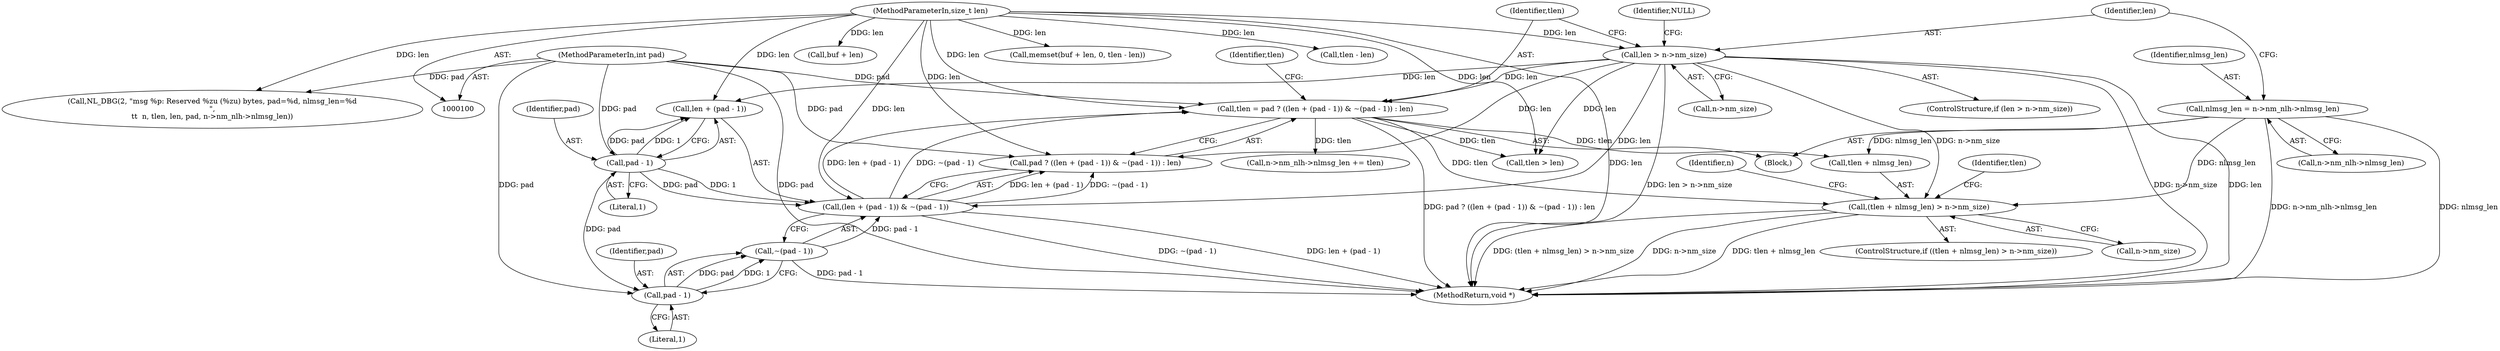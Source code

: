 digraph "0_infradead_3e18948f17148e6a3c4255bdeaaf01ef6081ceeb@pointer" {
"1000144" [label="(Call,(tlen + nlmsg_len) > n->nm_size)"];
"1000128" [label="(Call,tlen = pad ? ((len + (pad - 1)) & ~(pad - 1)) : len)"];
"1000103" [label="(MethodParameterIn,int pad)"];
"1000132" [label="(Call,(len + (pad - 1)) & ~(pad - 1))"];
"1000121" [label="(Call,len > n->nm_size)"];
"1000102" [label="(MethodParameterIn,size_t len)"];
"1000135" [label="(Call,pad - 1)"];
"1000138" [label="(Call,~(pad - 1))"];
"1000139" [label="(Call,pad - 1)"];
"1000112" [label="(Call,nlmsg_len = n->nm_nlh->nlmsg_len)"];
"1000120" [label="(ControlStructure,if (len > n->nm_size))"];
"1000137" [label="(Literal,1)"];
"1000141" [label="(Literal,1)"];
"1000102" [label="(MethodParameterIn,size_t len)"];
"1000121" [label="(Call,len > n->nm_size)"];
"1000151" [label="(Call,n->nm_nlh->nlmsg_len += tlen)"];
"1000160" [label="(Identifier,tlen)"];
"1000146" [label="(Identifier,tlen)"];
"1000162" [label="(Call,memset(buf + len, 0, tlen - len))"];
"1000167" [label="(Call,tlen - len)"];
"1000129" [label="(Identifier,tlen)"];
"1000184" [label="(MethodReturn,void *)"];
"1000122" [label="(Identifier,len)"];
"1000127" [label="(Identifier,NULL)"];
"1000112" [label="(Call,nlmsg_len = n->nm_nlh->nlmsg_len)"];
"1000139" [label="(Call,pad - 1)"];
"1000114" [label="(Call,n->nm_nlh->nlmsg_len)"];
"1000159" [label="(Call,tlen > len)"];
"1000170" [label="(Call,NL_DBG(2, \"msg %p: Reserved %zu (%zu) bytes, pad=%d, nlmsg_len=%d\n\",\n\t\t  n, tlen, len, pad, n->nm_nlh->nlmsg_len))"];
"1000163" [label="(Call,buf + len)"];
"1000143" [label="(ControlStructure,if ((tlen + nlmsg_len) > n->nm_size))"];
"1000136" [label="(Identifier,pad)"];
"1000132" [label="(Call,(len + (pad - 1)) & ~(pad - 1))"];
"1000104" [label="(Block,)"];
"1000148" [label="(Call,n->nm_size)"];
"1000128" [label="(Call,tlen = pad ? ((len + (pad - 1)) & ~(pad - 1)) : len)"];
"1000133" [label="(Call,len + (pad - 1))"];
"1000123" [label="(Call,n->nm_size)"];
"1000138" [label="(Call,~(pad - 1))"];
"1000113" [label="(Identifier,nlmsg_len)"];
"1000145" [label="(Call,tlen + nlmsg_len)"];
"1000154" [label="(Identifier,n)"];
"1000140" [label="(Identifier,pad)"];
"1000103" [label="(MethodParameterIn,int pad)"];
"1000135" [label="(Call,pad - 1)"];
"1000144" [label="(Call,(tlen + nlmsg_len) > n->nm_size)"];
"1000130" [label="(Call,pad ? ((len + (pad - 1)) & ~(pad - 1)) : len)"];
"1000144" -> "1000143"  [label="AST: "];
"1000144" -> "1000148"  [label="CFG: "];
"1000145" -> "1000144"  [label="AST: "];
"1000148" -> "1000144"  [label="AST: "];
"1000154" -> "1000144"  [label="CFG: "];
"1000160" -> "1000144"  [label="CFG: "];
"1000144" -> "1000184"  [label="DDG: (tlen + nlmsg_len) > n->nm_size"];
"1000144" -> "1000184"  [label="DDG: n->nm_size"];
"1000144" -> "1000184"  [label="DDG: tlen + nlmsg_len"];
"1000128" -> "1000144"  [label="DDG: tlen"];
"1000112" -> "1000144"  [label="DDG: nlmsg_len"];
"1000121" -> "1000144"  [label="DDG: n->nm_size"];
"1000128" -> "1000104"  [label="AST: "];
"1000128" -> "1000130"  [label="CFG: "];
"1000129" -> "1000128"  [label="AST: "];
"1000130" -> "1000128"  [label="AST: "];
"1000146" -> "1000128"  [label="CFG: "];
"1000128" -> "1000184"  [label="DDG: pad ? ((len + (pad - 1)) & ~(pad - 1)) : len"];
"1000103" -> "1000128"  [label="DDG: pad"];
"1000132" -> "1000128"  [label="DDG: len + (pad - 1)"];
"1000132" -> "1000128"  [label="DDG: ~(pad - 1)"];
"1000121" -> "1000128"  [label="DDG: len"];
"1000102" -> "1000128"  [label="DDG: len"];
"1000128" -> "1000145"  [label="DDG: tlen"];
"1000128" -> "1000151"  [label="DDG: tlen"];
"1000128" -> "1000159"  [label="DDG: tlen"];
"1000103" -> "1000100"  [label="AST: "];
"1000103" -> "1000184"  [label="DDG: pad"];
"1000103" -> "1000130"  [label="DDG: pad"];
"1000103" -> "1000135"  [label="DDG: pad"];
"1000103" -> "1000139"  [label="DDG: pad"];
"1000103" -> "1000170"  [label="DDG: pad"];
"1000132" -> "1000130"  [label="AST: "];
"1000132" -> "1000138"  [label="CFG: "];
"1000133" -> "1000132"  [label="AST: "];
"1000138" -> "1000132"  [label="AST: "];
"1000130" -> "1000132"  [label="CFG: "];
"1000132" -> "1000184"  [label="DDG: len + (pad - 1)"];
"1000132" -> "1000184"  [label="DDG: ~(pad - 1)"];
"1000132" -> "1000130"  [label="DDG: len + (pad - 1)"];
"1000132" -> "1000130"  [label="DDG: ~(pad - 1)"];
"1000121" -> "1000132"  [label="DDG: len"];
"1000102" -> "1000132"  [label="DDG: len"];
"1000135" -> "1000132"  [label="DDG: pad"];
"1000135" -> "1000132"  [label="DDG: 1"];
"1000138" -> "1000132"  [label="DDG: pad - 1"];
"1000121" -> "1000120"  [label="AST: "];
"1000121" -> "1000123"  [label="CFG: "];
"1000122" -> "1000121"  [label="AST: "];
"1000123" -> "1000121"  [label="AST: "];
"1000127" -> "1000121"  [label="CFG: "];
"1000129" -> "1000121"  [label="CFG: "];
"1000121" -> "1000184"  [label="DDG: len > n->nm_size"];
"1000121" -> "1000184"  [label="DDG: n->nm_size"];
"1000121" -> "1000184"  [label="DDG: len"];
"1000102" -> "1000121"  [label="DDG: len"];
"1000121" -> "1000133"  [label="DDG: len"];
"1000121" -> "1000130"  [label="DDG: len"];
"1000121" -> "1000159"  [label="DDG: len"];
"1000102" -> "1000100"  [label="AST: "];
"1000102" -> "1000184"  [label="DDG: len"];
"1000102" -> "1000133"  [label="DDG: len"];
"1000102" -> "1000130"  [label="DDG: len"];
"1000102" -> "1000159"  [label="DDG: len"];
"1000102" -> "1000162"  [label="DDG: len"];
"1000102" -> "1000163"  [label="DDG: len"];
"1000102" -> "1000167"  [label="DDG: len"];
"1000102" -> "1000170"  [label="DDG: len"];
"1000135" -> "1000133"  [label="AST: "];
"1000135" -> "1000137"  [label="CFG: "];
"1000136" -> "1000135"  [label="AST: "];
"1000137" -> "1000135"  [label="AST: "];
"1000133" -> "1000135"  [label="CFG: "];
"1000135" -> "1000133"  [label="DDG: pad"];
"1000135" -> "1000133"  [label="DDG: 1"];
"1000135" -> "1000139"  [label="DDG: pad"];
"1000138" -> "1000139"  [label="CFG: "];
"1000139" -> "1000138"  [label="AST: "];
"1000138" -> "1000184"  [label="DDG: pad - 1"];
"1000139" -> "1000138"  [label="DDG: pad"];
"1000139" -> "1000138"  [label="DDG: 1"];
"1000139" -> "1000141"  [label="CFG: "];
"1000140" -> "1000139"  [label="AST: "];
"1000141" -> "1000139"  [label="AST: "];
"1000112" -> "1000104"  [label="AST: "];
"1000112" -> "1000114"  [label="CFG: "];
"1000113" -> "1000112"  [label="AST: "];
"1000114" -> "1000112"  [label="AST: "];
"1000122" -> "1000112"  [label="CFG: "];
"1000112" -> "1000184"  [label="DDG: n->nm_nlh->nlmsg_len"];
"1000112" -> "1000184"  [label="DDG: nlmsg_len"];
"1000112" -> "1000145"  [label="DDG: nlmsg_len"];
}
